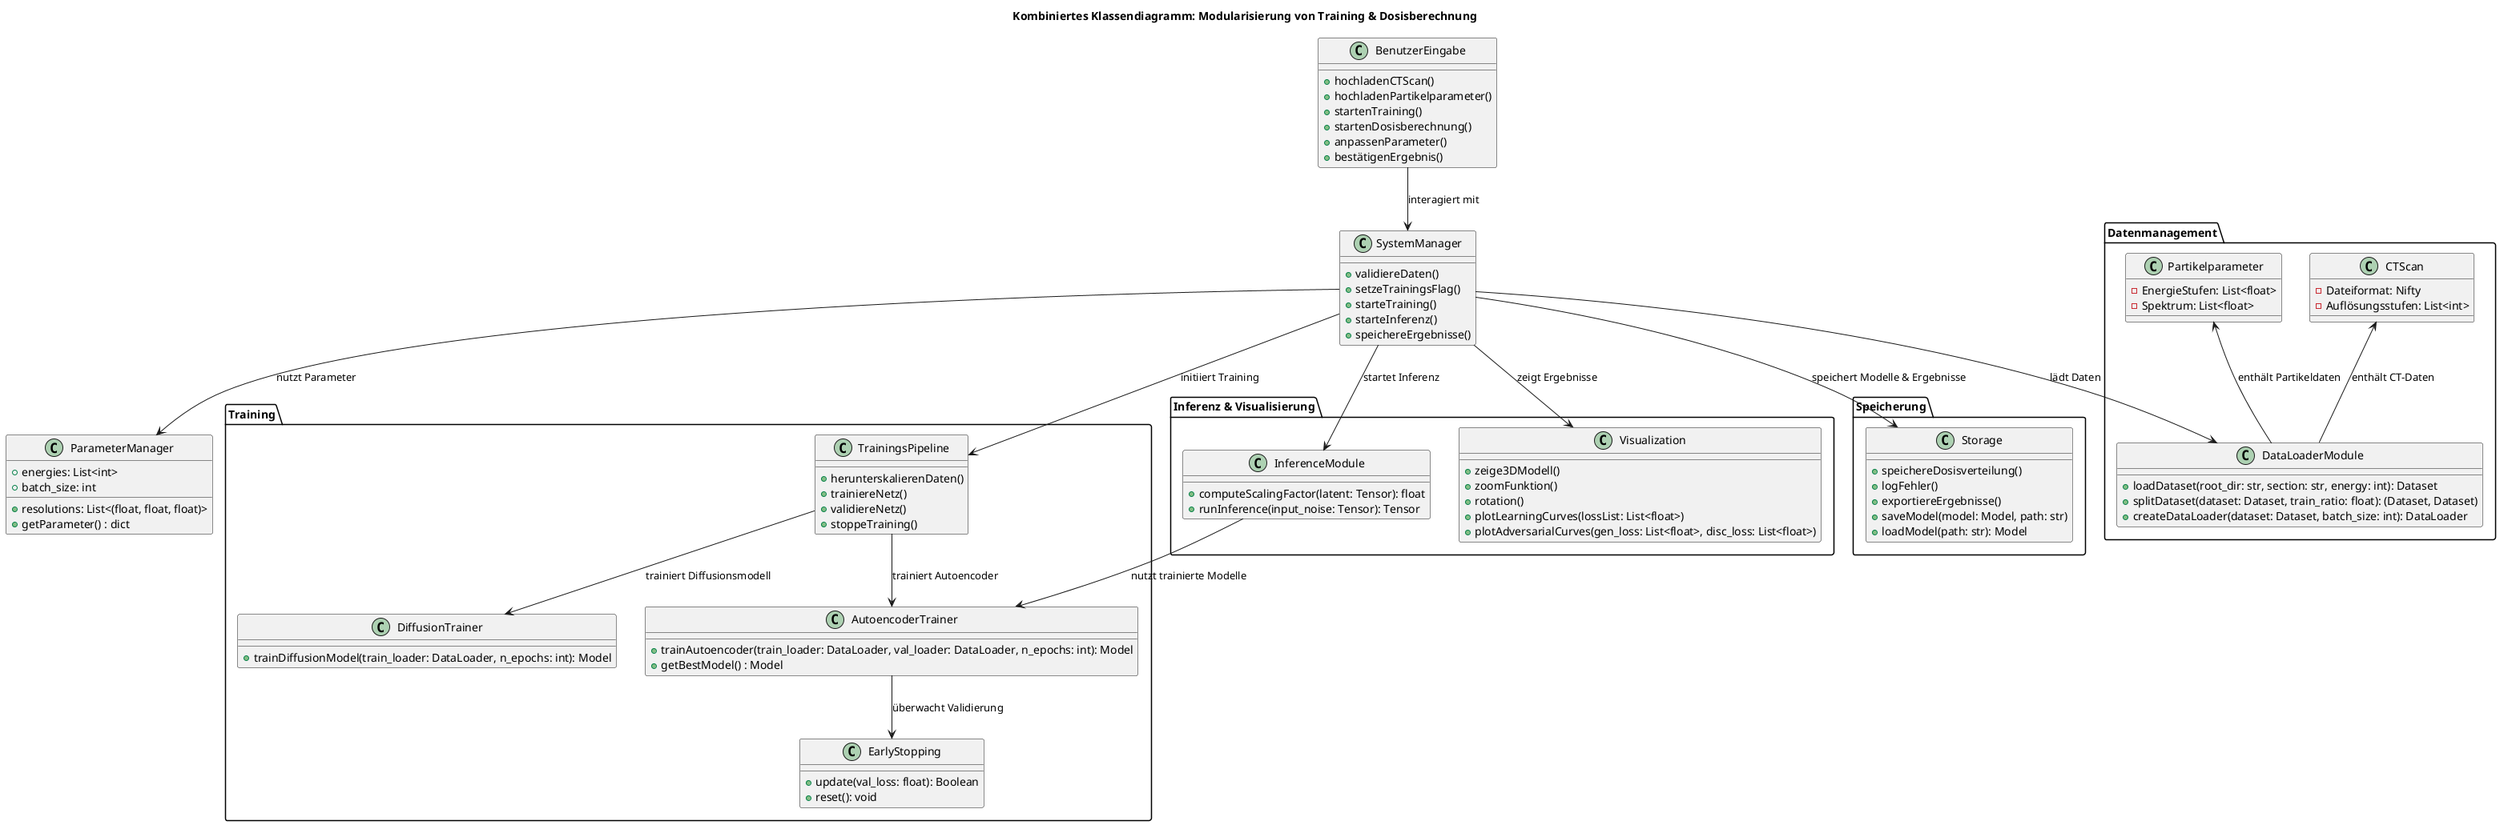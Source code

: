 @startuml
title Kombiniertes Klassendiagramm: Modularisierung von Training & Dosisberechnung

' Zentrale Manager-Klasse und Benutzereingabe
class BenutzerEingabe {
  +hochladenCTScan()
  +hochladenPartikelparameter()
  +startenTraining()
  +startenDosisberechnung()
  +anpassenParameter()
  +bestätigenErgebnis()
}

class SystemManager {
  +validiereDaten()
  +setzeTrainingsFlag()
  +starteTraining()
  +starteInferenz()
  +speichereErgebnisse()
}

' Parameterverwaltung (zentrale Konfiguration)
class ParameterManager {
  +resolutions: List<(float, float, float)>
  +energies: List<int>
  +batch_size: int
  +getParameter() : dict
}

' Datenmanagement (CT-Daten, Partikelparameter & DataLoader)
package "Datenmanagement" {
  class CTScan {
    -Dateiformat: Nifty
    -Auflösungsstufen: List<int>
  }
  
  class Partikelparameter {
    -EnergieStufen: List<float>
    -Spektrum: List<float>
  }
  
  class DataLoaderModule {
    +loadDataset(root_dir: str, section: str, energy: int): Dataset
    +splitDataset(dataset: Dataset, train_ratio: float): (Dataset, Dataset)
    +createDataLoader(dataset: Dataset, batch_size: int): DataLoader
  }
}

' Training und Validierung
package "Training" {
  class TrainingsPipeline {
    +herunterskalierenDaten()
    +trainiereNetz()
    +validiereNetz()
    +stoppeTraining()
  }
  class AutoencoderTrainer {
    +trainAutoencoder(train_loader: DataLoader, val_loader: DataLoader, n_epochs: int): Model
    +getBestModel() : Model
  }
  class DiffusionTrainer {
    +trainDiffusionModel(train_loader: DataLoader, n_epochs: int): Model
  }
  class EarlyStopping {
    +update(val_loss: float): Boolean
    +reset(): void
  }
}

' Inferenz und Visualisierung
package "Inferenz & Visualisierung" {
  class InferenceModule {
    +computeScalingFactor(latent: Tensor): float
    +runInference(input_noise: Tensor): Tensor
  }
  class Visualization {
    +zeige3DModell()
    +zoomFunktion()
    +rotation()
    +plotLearningCurves(lossList: List<float>)
    +plotAdversarialCurves(gen_loss: List<float>, disc_loss: List<float>)
  }
}

' Speicherung & Export
package "Speicherung" {
  class Storage {
    +speichereDosisverteilung()
    +logFehler()
    +exportiereErgebnisse()
    +saveModel(model: Model, path: str)
    +loadModel(path: str): Model
  }
}

' Beziehungen definieren:
BenutzerEingabe --> SystemManager : interagiert mit
SystemManager --> ParameterManager : nutzt Parameter
SystemManager --> DataLoaderModule : lädt Daten
SystemManager --> TrainingsPipeline : initiiert Training
TrainingsPipeline --> AutoencoderTrainer : trainiert Autoencoder
TrainingsPipeline --> DiffusionTrainer : trainiert Diffusionsmodell
AutoencoderTrainer --> EarlyStopping : überwacht Validierung
SystemManager --> InferenceModule : startet Inferenz
InferenceModule --> AutoencoderTrainer : nutzt trainierte Modelle
SystemManager --> Visualization : zeigt Ergebnisse
SystemManager --> Storage : speichert Modelle & Ergebnisse

CTScan <-- DataLoaderModule : enthält CT-Daten
Partikelparameter <-- DataLoaderModule : enthält Partikeldaten

@enduml